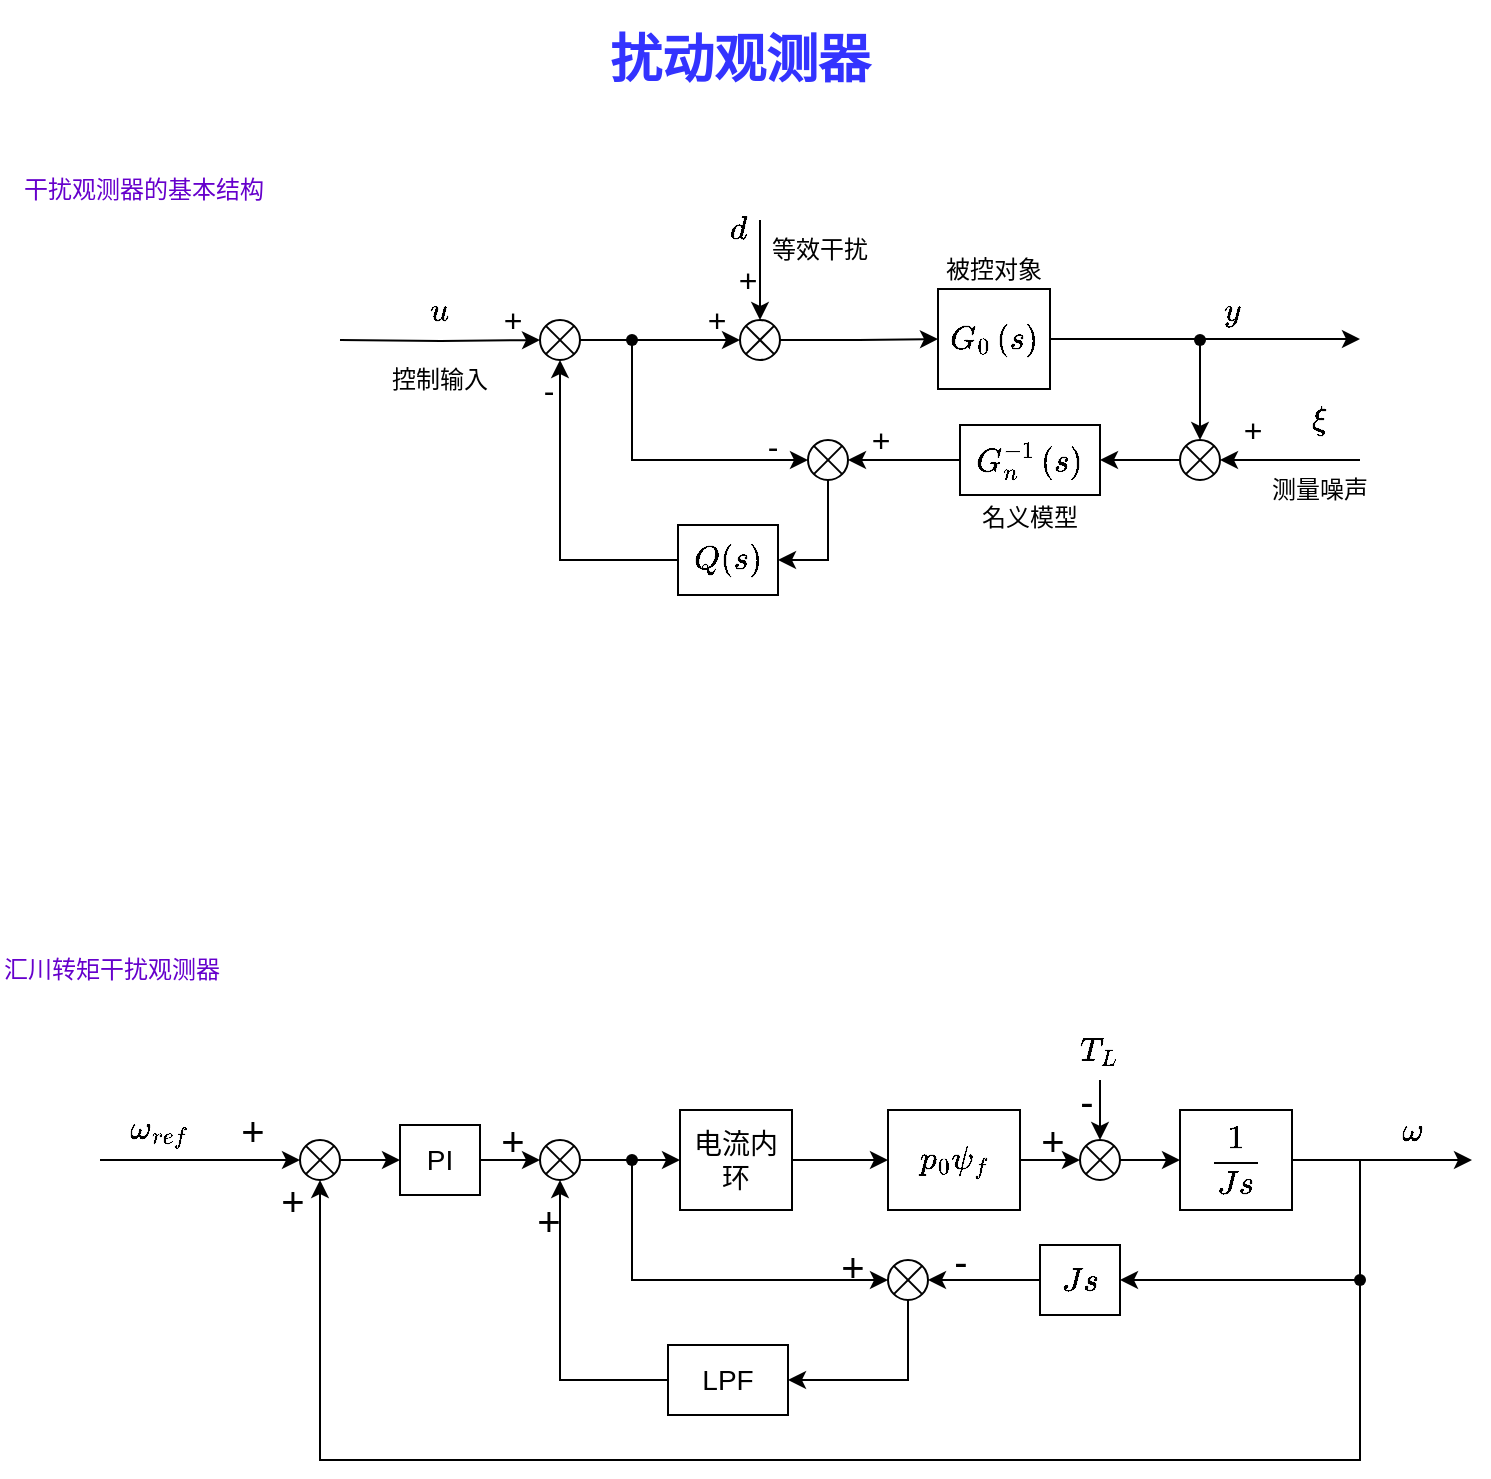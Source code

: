 <mxfile version="28.2.3">
  <diagram name="第 1 页" id="Vos6GvnZ65pTplTweqag">
    <mxGraphModel dx="470" dy="293" grid="1" gridSize="10" guides="1" tooltips="1" connect="1" arrows="1" fold="1" page="1" pageScale="1" pageWidth="827" pageHeight="1169" math="1" shadow="0">
      <root>
        <mxCell id="0" />
        <mxCell id="1" parent="0" />
        <mxCell id="K2ILxSycj_rnu3feq36n-1" value="扰动观测器" style="text;html=1;align=center;verticalAlign=middle;whiteSpace=wrap;rounded=0;fontSize=26;fontFamily=Comic Sans MS;fontColor=#3333FF;fontStyle=1" vertex="1" parent="1">
          <mxGeometry x="250" y="20" width="280" height="60" as="geometry" />
        </mxCell>
        <mxCell id="K2ILxSycj_rnu3feq36n-2" value="汇川转矩干扰观测器" style="text;html=1;align=left;verticalAlign=middle;whiteSpace=wrap;rounded=0;fontColor=#6600CC;" vertex="1" parent="1">
          <mxGeometry x="20" y="490" width="140" height="30" as="geometry" />
        </mxCell>
        <mxCell id="K2ILxSycj_rnu3feq36n-42" style="edgeStyle=orthogonalEdgeStyle;rounded=0;orthogonalLoop=1;jettySize=auto;html=1;exitX=1;exitY=0.5;exitDx=0;exitDy=0;entryX=0;entryY=0.5;entryDx=0;entryDy=0;" edge="1" parent="1" source="K2ILxSycj_rnu3feq36n-11" target="K2ILxSycj_rnu3feq36n-39">
          <mxGeometry relative="1" as="geometry" />
        </mxCell>
        <mxCell id="K2ILxSycj_rnu3feq36n-11" value="PI" style="rounded=0;whiteSpace=wrap;html=1;fontSize=14;" vertex="1" parent="1">
          <mxGeometry x="220" y="582.5" width="40" height="35" as="geometry" />
        </mxCell>
        <mxCell id="K2ILxSycj_rnu3feq36n-12" style="edgeStyle=orthogonalEdgeStyle;rounded=0;orthogonalLoop=1;jettySize=auto;html=1;exitX=1;exitY=0.5;exitDx=0;exitDy=0;entryX=0;entryY=0.5;entryDx=0;entryDy=0;" edge="1" parent="1" source="K2ILxSycj_rnu3feq36n-13" target="K2ILxSycj_rnu3feq36n-30">
          <mxGeometry relative="1" as="geometry" />
        </mxCell>
        <mxCell id="K2ILxSycj_rnu3feq36n-13" value="\[{p_0}{\psi _f}\]" style="rounded=0;whiteSpace=wrap;html=1;fontSize=14;" vertex="1" parent="1">
          <mxGeometry x="464" y="575" width="66" height="50" as="geometry" />
        </mxCell>
        <mxCell id="K2ILxSycj_rnu3feq36n-14" style="edgeStyle=orthogonalEdgeStyle;rounded=0;orthogonalLoop=1;jettySize=auto;html=1;exitX=1;exitY=0.5;exitDx=0;exitDy=0;entryX=1;entryY=1;entryDx=0;entryDy=0;" edge="1" parent="1" source="K2ILxSycj_rnu3feq36n-15" target="K2ILxSycj_rnu3feq36n-21">
          <mxGeometry relative="1" as="geometry">
            <mxPoint x="666" y="595" as="sourcePoint" />
            <mxPoint x="756" y="595" as="targetPoint" />
            <Array as="points">
              <mxPoint x="726" y="600" />
              <mxPoint x="726" y="600" />
            </Array>
          </mxGeometry>
        </mxCell>
        <mxCell id="K2ILxSycj_rnu3feq36n-15" value="\[\frac{1}{{Js}}\]" style="rounded=0;whiteSpace=wrap;html=1;fontSize=14;" vertex="1" parent="1">
          <mxGeometry x="610" y="575" width="56" height="50" as="geometry" />
        </mxCell>
        <mxCell id="K2ILxSycj_rnu3feq36n-16" value="" style="group" vertex="1" connectable="0" parent="1">
          <mxGeometry x="170" y="590" width="20" height="20" as="geometry" />
        </mxCell>
        <mxCell id="K2ILxSycj_rnu3feq36n-17" value="" style="ellipse;whiteSpace=wrap;html=1;aspect=fixed;" vertex="1" parent="K2ILxSycj_rnu3feq36n-16">
          <mxGeometry width="20" height="20" as="geometry" />
        </mxCell>
        <mxCell id="K2ILxSycj_rnu3feq36n-18" value="" style="endArrow=none;html=1;rounded=0;entryX=1;entryY=1;entryDx=0;entryDy=0;exitX=0;exitY=0;exitDx=0;exitDy=0;" edge="1" parent="K2ILxSycj_rnu3feq36n-16" source="K2ILxSycj_rnu3feq36n-17" target="K2ILxSycj_rnu3feq36n-17">
          <mxGeometry width="50" height="50" relative="1" as="geometry">
            <mxPoint x="-19.99" as="sourcePoint" />
            <mxPoint x="30.01" y="-50" as="targetPoint" />
          </mxGeometry>
        </mxCell>
        <mxCell id="K2ILxSycj_rnu3feq36n-19" value="" style="endArrow=none;html=1;rounded=0;entryX=0;entryY=1;entryDx=0;entryDy=0;exitX=1;exitY=0;exitDx=0;exitDy=0;" edge="1" parent="K2ILxSycj_rnu3feq36n-16" source="K2ILxSycj_rnu3feq36n-17" target="K2ILxSycj_rnu3feq36n-17">
          <mxGeometry width="50" height="50" relative="1" as="geometry">
            <mxPoint x="-10" y="-10" as="sourcePoint" />
            <mxPoint x="29.99" y="-10" as="targetPoint" />
          </mxGeometry>
        </mxCell>
        <mxCell id="K2ILxSycj_rnu3feq36n-20" style="edgeStyle=orthogonalEdgeStyle;rounded=0;orthogonalLoop=1;jettySize=auto;html=1;exitX=0.5;exitY=1;exitDx=0;exitDy=0;entryX=0.5;entryY=1;entryDx=0;entryDy=0;" edge="1" parent="1" source="K2ILxSycj_rnu3feq36n-21" target="K2ILxSycj_rnu3feq36n-17">
          <mxGeometry relative="1" as="geometry">
            <Array as="points">
              <mxPoint x="700" y="600" />
              <mxPoint x="700" y="750" />
              <mxPoint x="180" y="750" />
            </Array>
          </mxGeometry>
        </mxCell>
        <mxCell id="K2ILxSycj_rnu3feq36n-21" value="\[\omega \]" style="text;html=1;align=center;verticalAlign=middle;whiteSpace=wrap;rounded=0;fontSize=14;" vertex="1" parent="1">
          <mxGeometry x="696" y="570" width="60" height="30" as="geometry" />
        </mxCell>
        <mxCell id="K2ILxSycj_rnu3feq36n-22" value="+" style="text;html=1;align=center;verticalAlign=middle;whiteSpace=wrap;rounded=0;fontSize=20;" vertex="1" parent="1">
          <mxGeometry x="130" y="575" width="32.5" height="20" as="geometry" />
        </mxCell>
        <mxCell id="K2ILxSycj_rnu3feq36n-23" value="+" style="text;html=1;align=center;verticalAlign=middle;whiteSpace=wrap;rounded=0;fontSize=20;" vertex="1" parent="1">
          <mxGeometry x="150" y="610" width="32.5" height="20" as="geometry" />
        </mxCell>
        <mxCell id="K2ILxSycj_rnu3feq36n-24" style="edgeStyle=orthogonalEdgeStyle;rounded=0;orthogonalLoop=1;jettySize=auto;html=1;exitX=0;exitY=1;exitDx=0;exitDy=0;entryX=0;entryY=0.5;entryDx=0;entryDy=0;" edge="1" parent="1" source="K2ILxSycj_rnu3feq36n-25" target="K2ILxSycj_rnu3feq36n-17">
          <mxGeometry relative="1" as="geometry">
            <Array as="points">
              <mxPoint x="110" y="600" />
              <mxPoint x="110" y="600" />
            </Array>
          </mxGeometry>
        </mxCell>
        <mxCell id="K2ILxSycj_rnu3feq36n-25" value="\[\omega_{ref} \]" style="text;html=1;align=center;verticalAlign=middle;whiteSpace=wrap;rounded=0;fontSize=14;" vertex="1" parent="1">
          <mxGeometry x="70" y="570" width="60" height="30" as="geometry" />
        </mxCell>
        <mxCell id="K2ILxSycj_rnu3feq36n-26" style="edgeStyle=orthogonalEdgeStyle;rounded=0;orthogonalLoop=1;jettySize=auto;html=1;exitX=1;exitY=0.5;exitDx=0;exitDy=0;entryX=0;entryY=0.5;entryDx=0;entryDy=0;" edge="1" parent="1" source="K2ILxSycj_rnu3feq36n-27" target="K2ILxSycj_rnu3feq36n-13">
          <mxGeometry relative="1" as="geometry" />
        </mxCell>
        <mxCell id="K2ILxSycj_rnu3feq36n-27" value="电流内环" style="rounded=0;whiteSpace=wrap;html=1;fontSize=14;" vertex="1" parent="1">
          <mxGeometry x="360" y="575" width="56" height="50" as="geometry" />
        </mxCell>
        <mxCell id="K2ILxSycj_rnu3feq36n-28" style="edgeStyle=orthogonalEdgeStyle;rounded=0;orthogonalLoop=1;jettySize=auto;html=1;exitX=1;exitY=0.5;exitDx=0;exitDy=0;entryX=0;entryY=0.5;entryDx=0;entryDy=0;" edge="1" parent="1" source="K2ILxSycj_rnu3feq36n-17" target="K2ILxSycj_rnu3feq36n-11">
          <mxGeometry relative="1" as="geometry" />
        </mxCell>
        <mxCell id="K2ILxSycj_rnu3feq36n-29" value="" style="group" vertex="1" connectable="0" parent="1">
          <mxGeometry x="560" y="590" width="20" height="20" as="geometry" />
        </mxCell>
        <mxCell id="K2ILxSycj_rnu3feq36n-30" value="" style="ellipse;whiteSpace=wrap;html=1;aspect=fixed;" vertex="1" parent="K2ILxSycj_rnu3feq36n-29">
          <mxGeometry width="20" height="20" as="geometry" />
        </mxCell>
        <mxCell id="K2ILxSycj_rnu3feq36n-31" value="" style="endArrow=none;html=1;rounded=0;entryX=1;entryY=1;entryDx=0;entryDy=0;exitX=0;exitY=0;exitDx=0;exitDy=0;" edge="1" parent="K2ILxSycj_rnu3feq36n-29" source="K2ILxSycj_rnu3feq36n-30" target="K2ILxSycj_rnu3feq36n-30">
          <mxGeometry width="50" height="50" relative="1" as="geometry">
            <mxPoint x="-19.99" as="sourcePoint" />
            <mxPoint x="30.01" y="-50" as="targetPoint" />
          </mxGeometry>
        </mxCell>
        <mxCell id="K2ILxSycj_rnu3feq36n-32" value="" style="endArrow=none;html=1;rounded=0;entryX=0;entryY=1;entryDx=0;entryDy=0;exitX=1;exitY=0;exitDx=0;exitDy=0;" edge="1" parent="K2ILxSycj_rnu3feq36n-29" source="K2ILxSycj_rnu3feq36n-30" target="K2ILxSycj_rnu3feq36n-30">
          <mxGeometry width="50" height="50" relative="1" as="geometry">
            <mxPoint x="-10" y="-10" as="sourcePoint" />
            <mxPoint x="29.99" y="-10" as="targetPoint" />
          </mxGeometry>
        </mxCell>
        <mxCell id="K2ILxSycj_rnu3feq36n-33" style="edgeStyle=orthogonalEdgeStyle;rounded=0;orthogonalLoop=1;jettySize=auto;html=1;exitX=1;exitY=0.5;exitDx=0;exitDy=0;entryX=0;entryY=0.5;entryDx=0;entryDy=0;" edge="1" parent="1" source="K2ILxSycj_rnu3feq36n-30" target="K2ILxSycj_rnu3feq36n-15">
          <mxGeometry relative="1" as="geometry" />
        </mxCell>
        <mxCell id="K2ILxSycj_rnu3feq36n-34" style="edgeStyle=orthogonalEdgeStyle;rounded=0;orthogonalLoop=1;jettySize=auto;html=1;exitX=0.5;exitY=1;exitDx=0;exitDy=0;entryX=0.5;entryY=0;entryDx=0;entryDy=0;" edge="1" parent="1" source="K2ILxSycj_rnu3feq36n-35" target="K2ILxSycj_rnu3feq36n-30">
          <mxGeometry relative="1" as="geometry" />
        </mxCell>
        <mxCell id="K2ILxSycj_rnu3feq36n-35" value="\[T_{L} \]" style="text;html=1;align=center;verticalAlign=middle;whiteSpace=wrap;rounded=0;fontSize=14;" vertex="1" parent="1">
          <mxGeometry x="540" y="530" width="60" height="30" as="geometry" />
        </mxCell>
        <mxCell id="K2ILxSycj_rnu3feq36n-36" value="+" style="text;html=1;align=center;verticalAlign=middle;whiteSpace=wrap;rounded=0;fontSize=20;" vertex="1" parent="1">
          <mxGeometry x="530" y="580" width="32.5" height="20" as="geometry" />
        </mxCell>
        <mxCell id="K2ILxSycj_rnu3feq36n-37" value="-" style="text;html=1;align=center;verticalAlign=middle;whiteSpace=wrap;rounded=0;fontSize=20;" vertex="1" parent="1">
          <mxGeometry x="547" y="560" width="32.5" height="20" as="geometry" />
        </mxCell>
        <mxCell id="K2ILxSycj_rnu3feq36n-38" value="" style="group" vertex="1" connectable="0" parent="1">
          <mxGeometry x="290" y="590" width="20" height="20" as="geometry" />
        </mxCell>
        <mxCell id="K2ILxSycj_rnu3feq36n-39" value="" style="ellipse;whiteSpace=wrap;html=1;aspect=fixed;" vertex="1" parent="K2ILxSycj_rnu3feq36n-38">
          <mxGeometry width="20" height="20" as="geometry" />
        </mxCell>
        <mxCell id="K2ILxSycj_rnu3feq36n-40" value="" style="endArrow=none;html=1;rounded=0;entryX=1;entryY=1;entryDx=0;entryDy=0;exitX=0;exitY=0;exitDx=0;exitDy=0;" edge="1" parent="K2ILxSycj_rnu3feq36n-38" source="K2ILxSycj_rnu3feq36n-39" target="K2ILxSycj_rnu3feq36n-39">
          <mxGeometry width="50" height="50" relative="1" as="geometry">
            <mxPoint x="-19.99" as="sourcePoint" />
            <mxPoint x="30.01" y="-50" as="targetPoint" />
          </mxGeometry>
        </mxCell>
        <mxCell id="K2ILxSycj_rnu3feq36n-41" value="" style="endArrow=none;html=1;rounded=0;entryX=0;entryY=1;entryDx=0;entryDy=0;exitX=1;exitY=0;exitDx=0;exitDy=0;" edge="1" parent="K2ILxSycj_rnu3feq36n-38" source="K2ILxSycj_rnu3feq36n-39" target="K2ILxSycj_rnu3feq36n-39">
          <mxGeometry width="50" height="50" relative="1" as="geometry">
            <mxPoint x="-10" y="-10" as="sourcePoint" />
            <mxPoint x="29.99" y="-10" as="targetPoint" />
          </mxGeometry>
        </mxCell>
        <mxCell id="K2ILxSycj_rnu3feq36n-43" style="edgeStyle=orthogonalEdgeStyle;rounded=0;orthogonalLoop=1;jettySize=auto;html=1;exitX=1;exitY=0.5;exitDx=0;exitDy=0;entryX=0;entryY=0.5;entryDx=0;entryDy=0;" edge="1" parent="1" source="K2ILxSycj_rnu3feq36n-39" target="K2ILxSycj_rnu3feq36n-27">
          <mxGeometry relative="1" as="geometry" />
        </mxCell>
        <mxCell id="K2ILxSycj_rnu3feq36n-61" style="edgeStyle=orthogonalEdgeStyle;rounded=0;orthogonalLoop=1;jettySize=auto;html=1;exitX=0;exitY=0.5;exitDx=0;exitDy=0;entryX=0.5;entryY=1;entryDx=0;entryDy=0;" edge="1" parent="1" source="K2ILxSycj_rnu3feq36n-44" target="K2ILxSycj_rnu3feq36n-39">
          <mxGeometry relative="1" as="geometry" />
        </mxCell>
        <mxCell id="K2ILxSycj_rnu3feq36n-44" value="LPF" style="rounded=0;whiteSpace=wrap;html=1;fontSize=14;" vertex="1" parent="1">
          <mxGeometry x="354" y="692.5" width="60" height="35" as="geometry" />
        </mxCell>
        <mxCell id="K2ILxSycj_rnu3feq36n-56" style="edgeStyle=orthogonalEdgeStyle;rounded=0;orthogonalLoop=1;jettySize=auto;html=1;entryX=1;entryY=0.5;entryDx=0;entryDy=0;" edge="1" parent="1" source="K2ILxSycj_rnu3feq36n-45" target="K2ILxSycj_rnu3feq36n-49">
          <mxGeometry relative="1" as="geometry" />
        </mxCell>
        <mxCell id="K2ILxSycj_rnu3feq36n-45" value="\[{{Js}}\]" style="rounded=0;whiteSpace=wrap;html=1;fontSize=14;" vertex="1" parent="1">
          <mxGeometry x="540" y="642.5" width="40" height="35" as="geometry" />
        </mxCell>
        <mxCell id="K2ILxSycj_rnu3feq36n-48" value="" style="group" vertex="1" connectable="0" parent="1">
          <mxGeometry x="464" y="650" width="20" height="20" as="geometry" />
        </mxCell>
        <mxCell id="K2ILxSycj_rnu3feq36n-49" value="" style="ellipse;whiteSpace=wrap;html=1;aspect=fixed;" vertex="1" parent="K2ILxSycj_rnu3feq36n-48">
          <mxGeometry width="20" height="20" as="geometry" />
        </mxCell>
        <mxCell id="K2ILxSycj_rnu3feq36n-50" value="" style="endArrow=none;html=1;rounded=0;entryX=1;entryY=1;entryDx=0;entryDy=0;exitX=0;exitY=0;exitDx=0;exitDy=0;" edge="1" parent="K2ILxSycj_rnu3feq36n-48" source="K2ILxSycj_rnu3feq36n-49" target="K2ILxSycj_rnu3feq36n-49">
          <mxGeometry width="50" height="50" relative="1" as="geometry">
            <mxPoint x="-19.99" as="sourcePoint" />
            <mxPoint x="30.01" y="-50" as="targetPoint" />
          </mxGeometry>
        </mxCell>
        <mxCell id="K2ILxSycj_rnu3feq36n-51" value="" style="endArrow=none;html=1;rounded=0;entryX=0;entryY=1;entryDx=0;entryDy=0;exitX=1;exitY=0;exitDx=0;exitDy=0;" edge="1" parent="K2ILxSycj_rnu3feq36n-48" source="K2ILxSycj_rnu3feq36n-49" target="K2ILxSycj_rnu3feq36n-49">
          <mxGeometry width="50" height="50" relative="1" as="geometry">
            <mxPoint x="-10" y="-10" as="sourcePoint" />
            <mxPoint x="29.99" y="-10" as="targetPoint" />
          </mxGeometry>
        </mxCell>
        <mxCell id="K2ILxSycj_rnu3feq36n-55" style="edgeStyle=orthogonalEdgeStyle;rounded=0;orthogonalLoop=1;jettySize=auto;html=1;entryX=0;entryY=0.5;entryDx=0;entryDy=0;" edge="1" parent="1" source="K2ILxSycj_rnu3feq36n-52" target="K2ILxSycj_rnu3feq36n-49">
          <mxGeometry relative="1" as="geometry">
            <Array as="points">
              <mxPoint x="336" y="660" />
            </Array>
          </mxGeometry>
        </mxCell>
        <mxCell id="K2ILxSycj_rnu3feq36n-52" value="" style="shape=waypoint;sketch=0;fillStyle=solid;size=6;pointerEvents=1;points=[];fillColor=none;resizable=0;rotatable=0;perimeter=centerPerimeter;snapToPoint=1;" vertex="1" parent="1">
          <mxGeometry x="326" y="590" width="20" height="20" as="geometry" />
        </mxCell>
        <mxCell id="K2ILxSycj_rnu3feq36n-59" style="edgeStyle=orthogonalEdgeStyle;rounded=0;orthogonalLoop=1;jettySize=auto;html=1;entryX=1;entryY=0.5;entryDx=0;entryDy=0;" edge="1" parent="1" source="K2ILxSycj_rnu3feq36n-57" target="K2ILxSycj_rnu3feq36n-45">
          <mxGeometry relative="1" as="geometry">
            <Array as="points">
              <mxPoint x="700" y="660" />
            </Array>
          </mxGeometry>
        </mxCell>
        <mxCell id="K2ILxSycj_rnu3feq36n-57" value="" style="shape=waypoint;sketch=0;fillStyle=solid;size=6;pointerEvents=1;points=[];fillColor=none;resizable=0;rotatable=0;perimeter=centerPerimeter;snapToPoint=1;" vertex="1" parent="1">
          <mxGeometry x="690" y="650" width="20" height="20" as="geometry" />
        </mxCell>
        <mxCell id="K2ILxSycj_rnu3feq36n-60" style="edgeStyle=orthogonalEdgeStyle;rounded=0;orthogonalLoop=1;jettySize=auto;html=1;exitX=0.5;exitY=1;exitDx=0;exitDy=0;entryX=1;entryY=0.5;entryDx=0;entryDy=0;" edge="1" parent="1" source="K2ILxSycj_rnu3feq36n-49" target="K2ILxSycj_rnu3feq36n-44">
          <mxGeometry relative="1" as="geometry" />
        </mxCell>
        <mxCell id="K2ILxSycj_rnu3feq36n-63" value="+" style="text;html=1;align=center;verticalAlign=middle;whiteSpace=wrap;rounded=0;fontSize=20;" vertex="1" parent="1">
          <mxGeometry x="430" y="642.5" width="32.5" height="20" as="geometry" />
        </mxCell>
        <mxCell id="K2ILxSycj_rnu3feq36n-64" value="-" style="text;html=1;align=center;verticalAlign=middle;whiteSpace=wrap;rounded=0;fontSize=20;" vertex="1" parent="1">
          <mxGeometry x="484" y="640" width="32.5" height="20" as="geometry" />
        </mxCell>
        <mxCell id="K2ILxSycj_rnu3feq36n-65" value="+" style="text;html=1;align=center;verticalAlign=middle;whiteSpace=wrap;rounded=0;fontSize=20;" vertex="1" parent="1">
          <mxGeometry x="260" y="580" width="32.5" height="20" as="geometry" />
        </mxCell>
        <mxCell id="K2ILxSycj_rnu3feq36n-66" value="+" style="text;html=1;align=center;verticalAlign=middle;whiteSpace=wrap;rounded=0;fontSize=20;" vertex="1" parent="1">
          <mxGeometry x="277.5" y="620" width="32.5" height="20" as="geometry" />
        </mxCell>
        <mxCell id="K2ILxSycj_rnu3feq36n-67" value="干扰观测器的基本结构" style="text;html=1;align=left;verticalAlign=middle;whiteSpace=wrap;rounded=0;fontColor=#6600CC;" vertex="1" parent="1">
          <mxGeometry x="30" y="100" width="140" height="30" as="geometry" />
        </mxCell>
        <mxCell id="K2ILxSycj_rnu3feq36n-68" style="edgeStyle=orthogonalEdgeStyle;rounded=0;orthogonalLoop=1;jettySize=auto;html=1;exitX=1;exitY=0.5;exitDx=0;exitDy=0;entryX=0;entryY=0.5;entryDx=0;entryDy=0;" edge="1" parent="1" target="K2ILxSycj_rnu3feq36n-96">
          <mxGeometry relative="1" as="geometry">
            <mxPoint x="190" y="190" as="sourcePoint" />
          </mxGeometry>
        </mxCell>
        <mxCell id="K2ILxSycj_rnu3feq36n-130" style="edgeStyle=orthogonalEdgeStyle;rounded=0;orthogonalLoop=1;jettySize=auto;html=1;exitX=1;exitY=0.5;exitDx=0;exitDy=0;" edge="1" parent="1" source="K2ILxSycj_rnu3feq36n-73">
          <mxGeometry relative="1" as="geometry">
            <mxPoint x="700" y="189.5" as="targetPoint" />
          </mxGeometry>
        </mxCell>
        <mxCell id="K2ILxSycj_rnu3feq36n-73" value="\[{G_0}\left( s \right)\]" style="rounded=0;whiteSpace=wrap;html=1;fontSize=14;" vertex="1" parent="1">
          <mxGeometry x="489" y="164.5" width="56" height="50" as="geometry" />
        </mxCell>
        <mxCell id="K2ILxSycj_rnu3feq36n-79" value="\[y \]" style="text;html=1;align=center;verticalAlign=middle;whiteSpace=wrap;rounded=0;fontSize=14;" vertex="1" parent="1">
          <mxGeometry x="606" y="160" width="60" height="30" as="geometry" />
        </mxCell>
        <mxCell id="K2ILxSycj_rnu3feq36n-83" value="\[u \]" style="text;html=1;align=center;verticalAlign=middle;whiteSpace=wrap;rounded=0;fontSize=14;" vertex="1" parent="1">
          <mxGeometry x="210" y="160" width="60" height="30" as="geometry" />
        </mxCell>
        <mxCell id="K2ILxSycj_rnu3feq36n-87" value="" style="group" vertex="1" connectable="0" parent="1">
          <mxGeometry x="400" y="180" width="20" height="20" as="geometry" />
        </mxCell>
        <mxCell id="K2ILxSycj_rnu3feq36n-88" value="" style="ellipse;whiteSpace=wrap;html=1;aspect=fixed;" vertex="1" parent="K2ILxSycj_rnu3feq36n-87">
          <mxGeometry x="-10" width="20" height="20" as="geometry" />
        </mxCell>
        <mxCell id="K2ILxSycj_rnu3feq36n-89" value="" style="endArrow=none;html=1;rounded=0;entryX=1;entryY=1;entryDx=0;entryDy=0;exitX=0;exitY=0;exitDx=0;exitDy=0;" edge="1" parent="K2ILxSycj_rnu3feq36n-87" source="K2ILxSycj_rnu3feq36n-88" target="K2ILxSycj_rnu3feq36n-88">
          <mxGeometry width="50" height="50" relative="1" as="geometry">
            <mxPoint x="-19.99" as="sourcePoint" />
            <mxPoint x="30.01" y="-50" as="targetPoint" />
          </mxGeometry>
        </mxCell>
        <mxCell id="K2ILxSycj_rnu3feq36n-90" value="" style="endArrow=none;html=1;rounded=0;entryX=0;entryY=1;entryDx=0;entryDy=0;exitX=1;exitY=0;exitDx=0;exitDy=0;" edge="1" parent="K2ILxSycj_rnu3feq36n-87" source="K2ILxSycj_rnu3feq36n-88" target="K2ILxSycj_rnu3feq36n-88">
          <mxGeometry width="50" height="50" relative="1" as="geometry">
            <mxPoint x="-10" y="-10" as="sourcePoint" />
            <mxPoint x="29.99" y="-10" as="targetPoint" />
            <Array as="points">
              <mxPoint y="10" />
            </Array>
          </mxGeometry>
        </mxCell>
        <mxCell id="K2ILxSycj_rnu3feq36n-91" style="edgeStyle=orthogonalEdgeStyle;rounded=0;orthogonalLoop=1;jettySize=auto;html=1;exitX=1;exitY=0.5;exitDx=0;exitDy=0;entryX=0;entryY=0.5;entryDx=0;entryDy=0;" edge="1" parent="1" source="K2ILxSycj_rnu3feq36n-88" target="K2ILxSycj_rnu3feq36n-73">
          <mxGeometry relative="1" as="geometry" />
        </mxCell>
        <mxCell id="K2ILxSycj_rnu3feq36n-92" style="edgeStyle=orthogonalEdgeStyle;rounded=0;orthogonalLoop=1;jettySize=auto;html=1;entryX=0.5;entryY=0;entryDx=0;entryDy=0;" edge="1" parent="1" target="K2ILxSycj_rnu3feq36n-88">
          <mxGeometry relative="1" as="geometry">
            <mxPoint x="400" y="130" as="sourcePoint" />
            <Array as="points">
              <mxPoint x="400" y="150" />
              <mxPoint x="400" y="150" />
            </Array>
          </mxGeometry>
        </mxCell>
        <mxCell id="K2ILxSycj_rnu3feq36n-93" value="+" style="text;html=1;align=center;verticalAlign=middle;whiteSpace=wrap;rounded=0;fontSize=16;" vertex="1" parent="1">
          <mxGeometry x="370" y="170" width="17" height="20" as="geometry" />
        </mxCell>
        <mxCell id="K2ILxSycj_rnu3feq36n-94" value="+" style="text;html=1;align=center;verticalAlign=middle;whiteSpace=wrap;rounded=0;fontSize=16;" vertex="1" parent="1">
          <mxGeometry x="384" y="150" width="19.5" height="20" as="geometry" />
        </mxCell>
        <mxCell id="K2ILxSycj_rnu3feq36n-95" value="" style="group" vertex="1" connectable="0" parent="1">
          <mxGeometry x="290" y="180" width="20" height="20" as="geometry" />
        </mxCell>
        <mxCell id="K2ILxSycj_rnu3feq36n-96" value="" style="ellipse;whiteSpace=wrap;html=1;aspect=fixed;" vertex="1" parent="K2ILxSycj_rnu3feq36n-95">
          <mxGeometry width="20" height="20" as="geometry" />
        </mxCell>
        <mxCell id="K2ILxSycj_rnu3feq36n-97" value="" style="endArrow=none;html=1;rounded=0;entryX=1;entryY=1;entryDx=0;entryDy=0;exitX=0;exitY=0;exitDx=0;exitDy=0;" edge="1" parent="K2ILxSycj_rnu3feq36n-95" source="K2ILxSycj_rnu3feq36n-96" target="K2ILxSycj_rnu3feq36n-96">
          <mxGeometry width="50" height="50" relative="1" as="geometry">
            <mxPoint x="-19.99" as="sourcePoint" />
            <mxPoint x="30.01" y="-50" as="targetPoint" />
          </mxGeometry>
        </mxCell>
        <mxCell id="K2ILxSycj_rnu3feq36n-98" value="" style="endArrow=none;html=1;rounded=0;entryX=0;entryY=1;entryDx=0;entryDy=0;exitX=1;exitY=0;exitDx=0;exitDy=0;" edge="1" parent="K2ILxSycj_rnu3feq36n-95" source="K2ILxSycj_rnu3feq36n-96" target="K2ILxSycj_rnu3feq36n-96">
          <mxGeometry width="50" height="50" relative="1" as="geometry">
            <mxPoint x="-10" y="-10" as="sourcePoint" />
            <mxPoint x="29.99" y="-10" as="targetPoint" />
          </mxGeometry>
        </mxCell>
        <mxCell id="K2ILxSycj_rnu3feq36n-99" style="edgeStyle=orthogonalEdgeStyle;rounded=0;orthogonalLoop=1;jettySize=auto;html=1;exitX=1;exitY=0.5;exitDx=0;exitDy=0;entryX=0;entryY=0.5;entryDx=0;entryDy=0;" edge="1" parent="1" source="K2ILxSycj_rnu3feq36n-96" target="K2ILxSycj_rnu3feq36n-88">
          <mxGeometry relative="1" as="geometry">
            <mxPoint x="460" y="190" as="targetPoint" />
          </mxGeometry>
        </mxCell>
        <mxCell id="K2ILxSycj_rnu3feq36n-100" style="edgeStyle=orthogonalEdgeStyle;rounded=0;orthogonalLoop=1;jettySize=auto;html=1;exitX=0;exitY=0.5;exitDx=0;exitDy=0;entryX=0.5;entryY=1;entryDx=0;entryDy=0;" edge="1" parent="1" source="K2ILxSycj_rnu3feq36n-101" target="K2ILxSycj_rnu3feq36n-96">
          <mxGeometry relative="1" as="geometry" />
        </mxCell>
        <mxCell id="K2ILxSycj_rnu3feq36n-101" value="\[{Q(s)}\]" style="rounded=0;whiteSpace=wrap;html=1;fontSize=14;" vertex="1" parent="1">
          <mxGeometry x="359" y="282.5" width="50" height="35" as="geometry" />
        </mxCell>
        <mxCell id="K2ILxSycj_rnu3feq36n-102" style="edgeStyle=orthogonalEdgeStyle;rounded=0;orthogonalLoop=1;jettySize=auto;html=1;entryX=1;entryY=0.5;entryDx=0;entryDy=0;" edge="1" parent="1" source="K2ILxSycj_rnu3feq36n-103" target="K2ILxSycj_rnu3feq36n-105">
          <mxGeometry relative="1" as="geometry" />
        </mxCell>
        <mxCell id="K2ILxSycj_rnu3feq36n-103" value="\[G_n^{ - 1}\left( s \right)\]" style="rounded=0;whiteSpace=wrap;html=1;fontSize=14;" vertex="1" parent="1">
          <mxGeometry x="500" y="232.5" width="70" height="35" as="geometry" />
        </mxCell>
        <mxCell id="K2ILxSycj_rnu3feq36n-104" value="" style="group" vertex="1" connectable="0" parent="1">
          <mxGeometry x="424" y="240" width="20" height="20" as="geometry" />
        </mxCell>
        <mxCell id="K2ILxSycj_rnu3feq36n-105" value="" style="ellipse;whiteSpace=wrap;html=1;aspect=fixed;" vertex="1" parent="K2ILxSycj_rnu3feq36n-104">
          <mxGeometry width="20" height="20" as="geometry" />
        </mxCell>
        <mxCell id="K2ILxSycj_rnu3feq36n-106" value="" style="endArrow=none;html=1;rounded=0;entryX=1;entryY=1;entryDx=0;entryDy=0;exitX=0;exitY=0;exitDx=0;exitDy=0;" edge="1" parent="K2ILxSycj_rnu3feq36n-104" source="K2ILxSycj_rnu3feq36n-105" target="K2ILxSycj_rnu3feq36n-105">
          <mxGeometry width="50" height="50" relative="1" as="geometry">
            <mxPoint x="-19.99" as="sourcePoint" />
            <mxPoint x="30.01" y="-50" as="targetPoint" />
          </mxGeometry>
        </mxCell>
        <mxCell id="K2ILxSycj_rnu3feq36n-107" value="" style="endArrow=none;html=1;rounded=0;entryX=0;entryY=1;entryDx=0;entryDy=0;exitX=1;exitY=0;exitDx=0;exitDy=0;" edge="1" parent="K2ILxSycj_rnu3feq36n-104" source="K2ILxSycj_rnu3feq36n-105" target="K2ILxSycj_rnu3feq36n-105">
          <mxGeometry width="50" height="50" relative="1" as="geometry">
            <mxPoint x="-10" y="-10" as="sourcePoint" />
            <mxPoint x="29.99" y="-10" as="targetPoint" />
          </mxGeometry>
        </mxCell>
        <mxCell id="K2ILxSycj_rnu3feq36n-108" style="edgeStyle=orthogonalEdgeStyle;rounded=0;orthogonalLoop=1;jettySize=auto;html=1;entryX=0;entryY=0.5;entryDx=0;entryDy=0;" edge="1" parent="1" source="K2ILxSycj_rnu3feq36n-109" target="K2ILxSycj_rnu3feq36n-105">
          <mxGeometry relative="1" as="geometry">
            <Array as="points">
              <mxPoint x="336" y="250" />
            </Array>
          </mxGeometry>
        </mxCell>
        <mxCell id="K2ILxSycj_rnu3feq36n-109" value="" style="shape=waypoint;sketch=0;fillStyle=solid;size=6;pointerEvents=1;points=[];fillColor=none;resizable=0;rotatable=0;perimeter=centerPerimeter;snapToPoint=1;" vertex="1" parent="1">
          <mxGeometry x="326" y="180" width="20" height="20" as="geometry" />
        </mxCell>
        <mxCell id="K2ILxSycj_rnu3feq36n-112" style="edgeStyle=orthogonalEdgeStyle;rounded=0;orthogonalLoop=1;jettySize=auto;html=1;exitX=0.5;exitY=1;exitDx=0;exitDy=0;entryX=1;entryY=0.5;entryDx=0;entryDy=0;" edge="1" parent="1" source="K2ILxSycj_rnu3feq36n-105" target="K2ILxSycj_rnu3feq36n-101">
          <mxGeometry relative="1" as="geometry" />
        </mxCell>
        <mxCell id="K2ILxSycj_rnu3feq36n-113" value="-" style="text;html=1;align=center;verticalAlign=middle;whiteSpace=wrap;rounded=0;fontSize=16;" vertex="1" parent="1">
          <mxGeometry x="390" y="232.5" width="32.5" height="20" as="geometry" />
        </mxCell>
        <mxCell id="K2ILxSycj_rnu3feq36n-114" value="+" style="text;html=1;align=center;verticalAlign=middle;whiteSpace=wrap;rounded=0;fontSize=16;" vertex="1" parent="1">
          <mxGeometry x="444" y="230" width="32.5" height="20" as="geometry" />
        </mxCell>
        <mxCell id="K2ILxSycj_rnu3feq36n-115" value="+" style="text;html=1;align=center;verticalAlign=middle;whiteSpace=wrap;rounded=0;fontSize=16;" vertex="1" parent="1">
          <mxGeometry x="260" y="170" width="32.5" height="20" as="geometry" />
        </mxCell>
        <mxCell id="K2ILxSycj_rnu3feq36n-116" value="-" style="text;html=1;align=center;verticalAlign=middle;whiteSpace=wrap;rounded=0;fontSize=16;" vertex="1" parent="1">
          <mxGeometry x="277.5" y="205" width="32.5" height="20" as="geometry" />
        </mxCell>
        <mxCell id="K2ILxSycj_rnu3feq36n-117" value="控制输入" style="text;html=1;align=center;verticalAlign=middle;whiteSpace=wrap;rounded=0;fontSize=12;" vertex="1" parent="1">
          <mxGeometry x="210" y="195" width="60" height="30" as="geometry" />
        </mxCell>
        <mxCell id="K2ILxSycj_rnu3feq36n-121" value="名义模型" style="text;html=1;align=center;verticalAlign=middle;whiteSpace=wrap;rounded=0;fontSize=12;" vertex="1" parent="1">
          <mxGeometry x="505" y="264" width="60" height="30" as="geometry" />
        </mxCell>
        <mxCell id="K2ILxSycj_rnu3feq36n-122" value="被控对象" style="text;html=1;align=center;verticalAlign=middle;whiteSpace=wrap;rounded=0;fontSize=12;" vertex="1" parent="1">
          <mxGeometry x="487" y="139.5" width="60" height="30" as="geometry" />
        </mxCell>
        <mxCell id="K2ILxSycj_rnu3feq36n-124" value="等效干扰" style="text;html=1;align=center;verticalAlign=middle;whiteSpace=wrap;rounded=0;fontSize=12;" vertex="1" parent="1">
          <mxGeometry x="400" y="130" width="60" height="30" as="geometry" />
        </mxCell>
        <mxCell id="K2ILxSycj_rnu3feq36n-125" value="\[d \]" style="text;html=1;align=center;verticalAlign=middle;whiteSpace=wrap;rounded=0;fontSize=14;" vertex="1" parent="1">
          <mxGeometry x="374" y="120" width="30" height="30" as="geometry" />
        </mxCell>
        <mxCell id="K2ILxSycj_rnu3feq36n-126" value="" style="group" vertex="1" connectable="0" parent="1">
          <mxGeometry x="610" y="240" width="20" height="20" as="geometry" />
        </mxCell>
        <mxCell id="K2ILxSycj_rnu3feq36n-127" value="" style="ellipse;whiteSpace=wrap;html=1;aspect=fixed;" vertex="1" parent="K2ILxSycj_rnu3feq36n-126">
          <mxGeometry width="20" height="20" as="geometry" />
        </mxCell>
        <mxCell id="K2ILxSycj_rnu3feq36n-128" value="" style="endArrow=none;html=1;rounded=0;entryX=1;entryY=1;entryDx=0;entryDy=0;exitX=0;exitY=0;exitDx=0;exitDy=0;" edge="1" parent="K2ILxSycj_rnu3feq36n-126" source="K2ILxSycj_rnu3feq36n-127" target="K2ILxSycj_rnu3feq36n-127">
          <mxGeometry width="50" height="50" relative="1" as="geometry">
            <mxPoint x="-19.99" as="sourcePoint" />
            <mxPoint x="30.01" y="-50" as="targetPoint" />
          </mxGeometry>
        </mxCell>
        <mxCell id="K2ILxSycj_rnu3feq36n-129" value="" style="endArrow=none;html=1;rounded=0;entryX=0;entryY=1;entryDx=0;entryDy=0;exitX=1;exitY=0;exitDx=0;exitDy=0;" edge="1" parent="K2ILxSycj_rnu3feq36n-126" source="K2ILxSycj_rnu3feq36n-127" target="K2ILxSycj_rnu3feq36n-127">
          <mxGeometry width="50" height="50" relative="1" as="geometry">
            <mxPoint x="-10" y="-10" as="sourcePoint" />
            <mxPoint x="29.99" y="-10" as="targetPoint" />
          </mxGeometry>
        </mxCell>
        <mxCell id="K2ILxSycj_rnu3feq36n-135" style="edgeStyle=orthogonalEdgeStyle;rounded=0;orthogonalLoop=1;jettySize=auto;html=1;entryX=0.5;entryY=0;entryDx=0;entryDy=0;" edge="1" parent="1" source="K2ILxSycj_rnu3feq36n-131" target="K2ILxSycj_rnu3feq36n-127">
          <mxGeometry relative="1" as="geometry" />
        </mxCell>
        <mxCell id="K2ILxSycj_rnu3feq36n-131" value="" style="shape=waypoint;sketch=0;fillStyle=solid;size=6;pointerEvents=1;points=[];fillColor=none;resizable=0;rotatable=0;perimeter=centerPerimeter;snapToPoint=1;" vertex="1" parent="1">
          <mxGeometry x="610" y="180" width="20" height="20" as="geometry" />
        </mxCell>
        <mxCell id="K2ILxSycj_rnu3feq36n-136" style="edgeStyle=orthogonalEdgeStyle;rounded=0;orthogonalLoop=1;jettySize=auto;html=1;exitX=0;exitY=0.5;exitDx=0;exitDy=0;entryX=1;entryY=0.5;entryDx=0;entryDy=0;" edge="1" parent="1" source="K2ILxSycj_rnu3feq36n-127" target="K2ILxSycj_rnu3feq36n-103">
          <mxGeometry relative="1" as="geometry" />
        </mxCell>
        <mxCell id="K2ILxSycj_rnu3feq36n-137" value="" style="endArrow=classic;html=1;rounded=0;entryX=1;entryY=0.5;entryDx=0;entryDy=0;" edge="1" parent="1" target="K2ILxSycj_rnu3feq36n-127">
          <mxGeometry width="50" height="50" relative="1" as="geometry">
            <mxPoint x="700" y="250" as="sourcePoint" />
            <mxPoint x="630" y="280" as="targetPoint" />
          </mxGeometry>
        </mxCell>
        <mxCell id="K2ILxSycj_rnu3feq36n-138" value="+" style="text;html=1;align=center;verticalAlign=middle;whiteSpace=wrap;rounded=0;fontSize=16;" vertex="1" parent="1">
          <mxGeometry x="630" y="225" width="32.5" height="20" as="geometry" />
        </mxCell>
        <mxCell id="K2ILxSycj_rnu3feq36n-139" value="\[\xi \]" style="text;html=1;align=center;verticalAlign=middle;whiteSpace=wrap;rounded=0;fontSize=14;" vertex="1" parent="1">
          <mxGeometry x="650" y="215" width="60" height="30" as="geometry" />
        </mxCell>
        <mxCell id="K2ILxSycj_rnu3feq36n-140" value="测量噪声" style="text;html=1;align=center;verticalAlign=middle;whiteSpace=wrap;rounded=0;fontSize=12;" vertex="1" parent="1">
          <mxGeometry x="650" y="250" width="60" height="30" as="geometry" />
        </mxCell>
      </root>
    </mxGraphModel>
  </diagram>
</mxfile>
